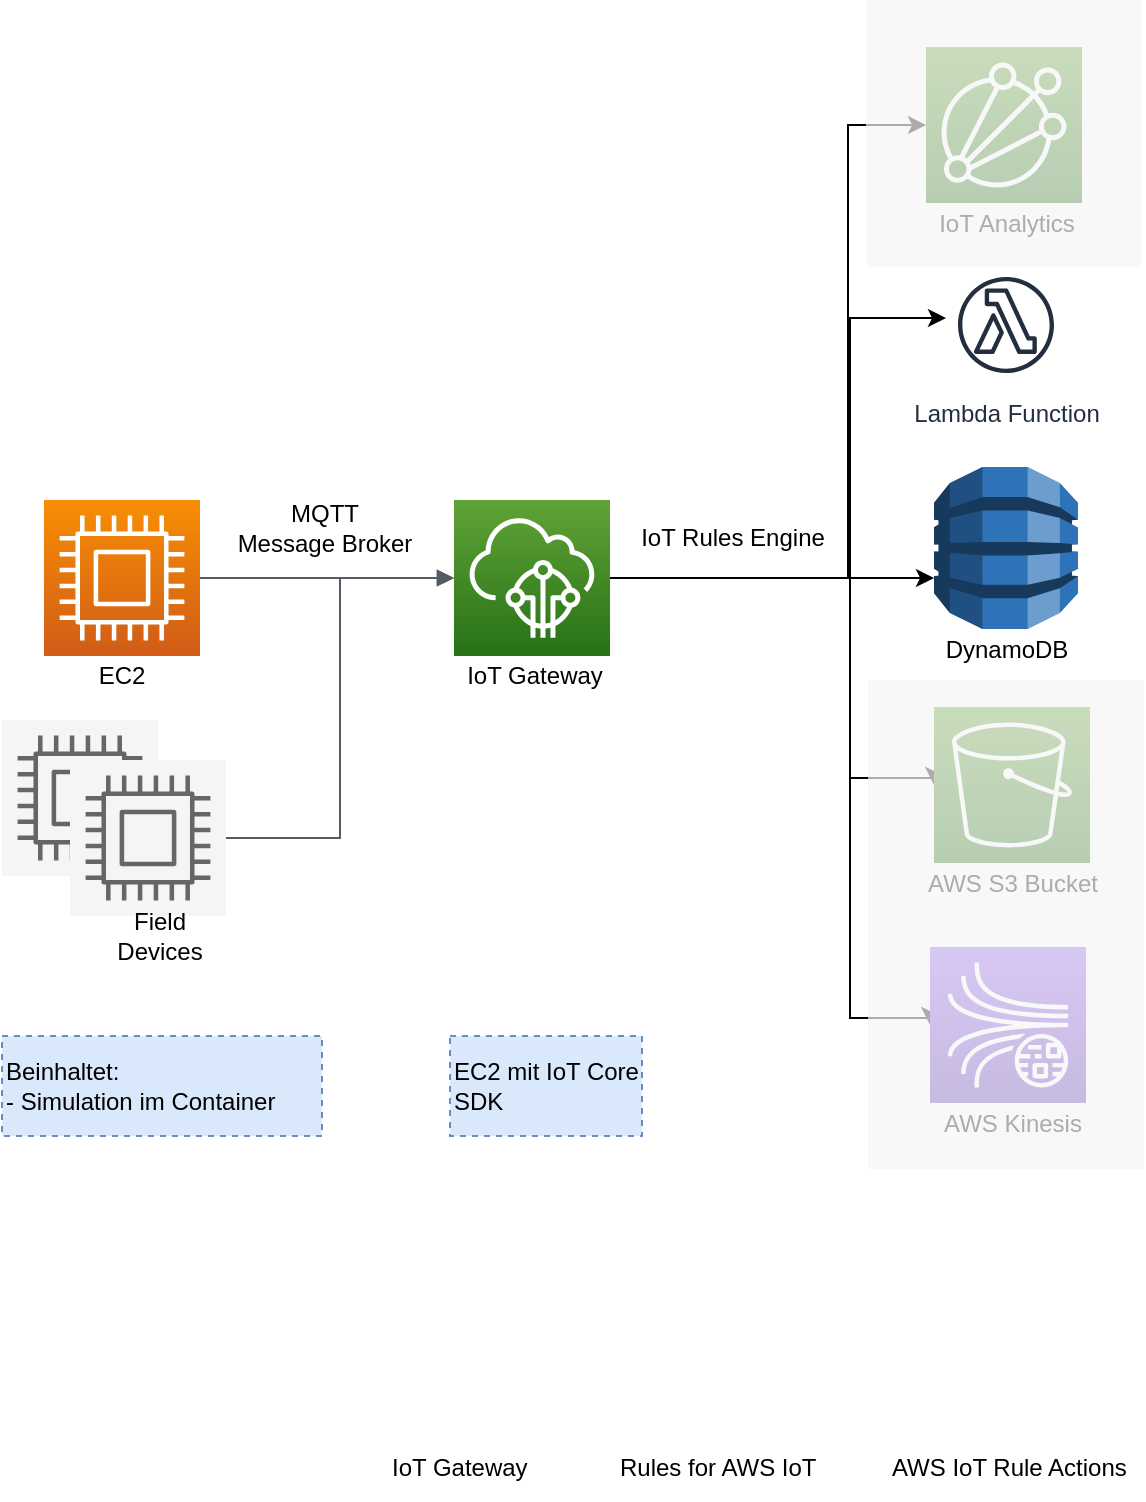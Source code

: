 <mxfile version="14.6.9" type="device"><diagram id="c7vmIrqh-iZmFUjCSniF" name="Page-1"><mxGraphModel dx="1042" dy="791" grid="1" gridSize="10" guides="1" tooltips="1" connect="1" arrows="1" fold="1" page="1" pageScale="1" pageWidth="827" pageHeight="1169" math="0" shadow="0"><root><mxCell id="0"/><mxCell id="1" parent="0"/><mxCell id="LsCPsE4KsAPTGshUv829-12" value="" style="edgeStyle=orthogonalEdgeStyle;rounded=0;orthogonalLoop=1;jettySize=auto;html=1;entryX=0;entryY=0.5;entryDx=0;entryDy=0;entryPerimeter=0;" parent="1" source="1V7YKFIiwjGBXON4dTnP-3" target="LsCPsE4KsAPTGshUv829-8" edge="1"><mxGeometry relative="1" as="geometry"><mxPoint x="341" y="159" as="targetPoint"/><Array as="points"><mxPoint x="440" y="339"/><mxPoint x="440" y="113"/></Array></mxGeometry></mxCell><mxCell id="LsCPsE4KsAPTGshUv829-19" style="edgeStyle=orthogonalEdgeStyle;rounded=0;orthogonalLoop=1;jettySize=auto;html=1;" parent="1" source="1V7YKFIiwjGBXON4dTnP-3" target="LsCPsE4KsAPTGshUv829-15" edge="1"><mxGeometry relative="1" as="geometry"><Array as="points"><mxPoint x="511" y="339"/><mxPoint x="511" y="339"/></Array></mxGeometry></mxCell><mxCell id="LsCPsE4KsAPTGshUv829-20" style="edgeStyle=orthogonalEdgeStyle;rounded=0;orthogonalLoop=1;jettySize=auto;html=1;entryX=0;entryY=0.5;entryDx=0;entryDy=0;entryPerimeter=0;" parent="1" source="1V7YKFIiwjGBXON4dTnP-3" target="LsCPsE4KsAPTGshUv829-17" edge="1"><mxGeometry relative="1" as="geometry"><Array as="points"><mxPoint x="441" y="339"/><mxPoint x="441" y="439"/></Array></mxGeometry></mxCell><mxCell id="LsCPsE4KsAPTGshUv829-23" style="edgeStyle=orthogonalEdgeStyle;rounded=0;orthogonalLoop=1;jettySize=auto;html=1;entryX=0;entryY=0.5;entryDx=0;entryDy=0;entryPerimeter=0;" parent="1" source="1V7YKFIiwjGBXON4dTnP-3" target="LsCPsE4KsAPTGshUv829-22" edge="1"><mxGeometry relative="1" as="geometry"><Array as="points"><mxPoint x="441" y="339"/><mxPoint x="441" y="559"/></Array></mxGeometry></mxCell><mxCell id="1V7YKFIiwjGBXON4dTnP-4" value="" style="edgeStyle=orthogonalEdgeStyle;html=1;endArrow=block;elbow=vertical;startArrow=none;endFill=1;strokeColor=#545B64;rounded=0;exitX=1;exitY=0.5;exitDx=0;exitDy=0;exitPerimeter=0;" parent="1" source="1V7YKFIiwjGBXON4dTnP-6" target="1V7YKFIiwjGBXON4dTnP-3" edge="1"><mxGeometry width="100" relative="1" as="geometry"><mxPoint x="93" y="339" as="sourcePoint"/><mxPoint x="183" y="360" as="targetPoint"/></mxGeometry></mxCell><mxCell id="1V7YKFIiwjGBXON4dTnP-8" value="&lt;div align=&quot;left&quot;&gt;Beinhaltet:&lt;/div&gt;&lt;div align=&quot;left&quot;&gt;- Simulation im Container&lt;/div&gt;" style="text;html=1;align=left;verticalAlign=middle;whiteSpace=wrap;rounded=0;strokeColor=#6c8ebf;dashed=1;fillColor=#dae8fc;" parent="1" vertex="1"><mxGeometry x="17" y="568" width="160" height="50" as="geometry"/></mxCell><UserObject label="IoT Gateway" link="https://docs.aws.amazon.com/iot/latest/developerguide/protocols.html?icmpid=docs_iot_console" id="LsCPsE4KsAPTGshUv829-1"><mxCell style="text;whiteSpace=wrap;html=1;" parent="1" vertex="1"><mxGeometry x="210" y="770" width="90" height="30" as="geometry"/></mxCell></UserObject><UserObject label="Rules for AWS IoT" link="https://docs.aws.amazon.com/iot/latest/developerguide/iot-rules.html?icmpid=docs_iot_console" id="LsCPsE4KsAPTGshUv829-2"><mxCell style="text;whiteSpace=wrap;html=1;" parent="1" vertex="1"><mxGeometry x="324" y="770" width="110" height="30" as="geometry"/></mxCell></UserObject><UserObject label="AWS IoT Rule Actions" link="https://docs.aws.amazon.com/iot/latest/developerguide/iot-rule-actions.html?icmpid=docs_iot_console" id="LsCPsE4KsAPTGshUv829-3"><mxCell style="text;whiteSpace=wrap;html=1;" parent="1" vertex="1"><mxGeometry x="460" y="770" width="120" height="30" as="geometry"/></mxCell></UserObject><mxCell id="LsCPsE4KsAPTGshUv829-4" value="MQTT&lt;br&gt;Message Broker" style="text;html=1;align=center;verticalAlign=middle;resizable=0;points=[];autosize=1;strokeColor=none;" parent="1" vertex="1"><mxGeometry x="123" y="299" width="110" height="30" as="geometry"/></mxCell><mxCell id="LsCPsE4KsAPTGshUv829-7" value="" style="edgeStyle=orthogonalEdgeStyle;html=1;endArrow=block;elbow=vertical;startArrow=none;endFill=1;strokeColor=#545B64;rounded=0;entryX=0;entryY=0.5;entryDx=0;entryDy=0;entryPerimeter=0;" parent="1" target="1V7YKFIiwjGBXON4dTnP-3" edge="1" source="pG77sFZQBysa_G_yLe_r-4"><mxGeometry width="100" relative="1" as="geometry"><mxPoint x="116" y="428.5" as="sourcePoint"/><mxPoint x="243" y="428.5" as="targetPoint"/></mxGeometry></mxCell><mxCell id="LsCPsE4KsAPTGshUv829-14" value="Lambda Function" style="outlineConnect=0;fontColor=#232F3E;gradientColor=none;strokeColor=#232F3E;fillColor=#ffffff;dashed=0;verticalLabelPosition=bottom;verticalAlign=top;align=center;html=1;fontSize=12;fontStyle=0;aspect=fixed;shape=mxgraph.aws4.resourceIcon;resIcon=mxgraph.aws4.lambda_function;shadow=0;" parent="1" vertex="1"><mxGeometry x="489" y="182.5" width="60" height="60" as="geometry"/></mxCell><UserObject label="IoT Rules Engine" link="https://docs.aws.amazon.com/iot/latest/developerguide/iot-rules-tutorial.html" id="LsCPsE4KsAPTGshUv829-16"><mxCell style="text;html=1;align=center;verticalAlign=middle;resizable=0;points=[];autosize=1;strokeColor=none;" parent="1" vertex="1"><mxGeometry x="327" y="309" width="110" height="20" as="geometry"/></mxCell></UserObject><mxCell id="pG77sFZQBysa_G_yLe_r-1" value="" style="group" vertex="1" connectable="0" parent="1"><mxGeometry x="38" y="300" width="78" height="98" as="geometry"/></mxCell><mxCell id="1V7YKFIiwjGBXON4dTnP-5" value="EC2" style="text;html=1;strokeColor=none;fillColor=none;align=center;verticalAlign=middle;whiteSpace=wrap;rounded=0;" parent="pG77sFZQBysa_G_yLe_r-1" vertex="1"><mxGeometry x="19" y="78" width="40" height="20" as="geometry"/></mxCell><mxCell id="1V7YKFIiwjGBXON4dTnP-6" value="" style="points=[[0,0,0],[0.25,0,0],[0.5,0,0],[0.75,0,0],[1,0,0],[0,1,0],[0.25,1,0],[0.5,1,0],[0.75,1,0],[1,1,0],[0,0.25,0],[0,0.5,0],[0,0.75,0],[1,0.25,0],[1,0.5,0],[1,0.75,0]];outlineConnect=0;fontColor=#232F3E;gradientColor=#F78E04;gradientDirection=north;fillColor=#D05C17;strokeColor=#ffffff;dashed=0;verticalLabelPosition=bottom;verticalAlign=top;align=center;html=1;fontSize=12;fontStyle=0;aspect=fixed;shape=mxgraph.aws4.resourceIcon;resIcon=mxgraph.aws4.compute;" parent="pG77sFZQBysa_G_yLe_r-1" vertex="1"><mxGeometry width="78" height="78" as="geometry"/></mxCell><mxCell id="pG77sFZQBysa_G_yLe_r-2" value="" style="group" vertex="1" connectable="0" parent="1"><mxGeometry x="243" y="300" width="80" height="98" as="geometry"/></mxCell><mxCell id="1V7YKFIiwjGBXON4dTnP-3" value="" style="points=[[0,0,0],[0.25,0,0],[0.5,0,0],[0.75,0,0],[1,0,0],[0,1,0],[0.25,1,0],[0.5,1,0],[0.75,1,0],[1,1,0],[0,0.25,0],[0,0.5,0],[0,0.75,0],[1,0.25,0],[1,0.5,0],[1,0.75,0]];outlineConnect=0;fontColor=#232F3E;gradientColor=#60A337;gradientDirection=north;fillColor=#277116;strokeColor=#ffffff;dashed=0;verticalLabelPosition=bottom;verticalAlign=top;align=center;html=1;fontSize=12;fontStyle=0;aspect=fixed;shape=mxgraph.aws4.resourceIcon;resIcon=mxgraph.aws4.iot_core;" parent="pG77sFZQBysa_G_yLe_r-2" vertex="1"><mxGeometry width="78" height="78" as="geometry"/></mxCell><mxCell id="LsCPsE4KsAPTGshUv829-5" value="IoT Gateway" style="text;html=1;align=center;verticalAlign=middle;resizable=0;points=[];autosize=1;strokeColor=none;" parent="pG77sFZQBysa_G_yLe_r-2" vertex="1"><mxGeometry y="78" width="80" height="20" as="geometry"/></mxCell><mxCell id="pG77sFZQBysa_G_yLe_r-3" value="" style="group" vertex="1" connectable="0" parent="1"><mxGeometry x="479" y="73.5" width="108" height="221" as="geometry"/></mxCell><mxCell id="LsCPsE4KsAPTGshUv829-8" value="" style="points=[[0,0,0],[0.25,0,0],[0.5,0,0],[0.75,0,0],[1,0,0],[0,1,0],[0.25,1,0],[0.5,1,0],[0.75,1,0],[1,1,0],[0,0.25,0],[0,0.5,0],[0,0.75,0],[1,0.25,0],[1,0.5,0],[1,0.75,0]];outlineConnect=0;fontColor=#232F3E;gradientColor=#60A337;gradientDirection=north;fillColor=#277116;strokeColor=#ffffff;dashed=0;verticalLabelPosition=bottom;verticalAlign=top;align=center;html=1;fontSize=12;fontStyle=0;aspect=fixed;shape=mxgraph.aws4.resourceIcon;resIcon=mxgraph.aws4.iot_analytics;shadow=0;" parent="pG77sFZQBysa_G_yLe_r-3" vertex="1"><mxGeometry width="78" height="78" as="geometry"/></mxCell><mxCell id="LsCPsE4KsAPTGshUv829-9" value="IoT Analytics" style="text;html=1;align=center;verticalAlign=middle;resizable=0;points=[];autosize=1;strokeColor=none;" parent="pG77sFZQBysa_G_yLe_r-3" vertex="1"><mxGeometry y="78" width="80" height="20" as="geometry"/></mxCell><mxCell id="pG77sFZQBysa_G_yLe_r-26" value="" style="rounded=0;whiteSpace=wrap;html=1;shadow=0;dashed=1;fillColor=#f5f5f5;fontColor=#333333;fillOpacity=70;strokeColor=none;" vertex="1" parent="pG77sFZQBysa_G_yLe_r-3"><mxGeometry x="-30" y="-23.5" width="138" height="133.5" as="geometry"/></mxCell><mxCell id="pG77sFZQBysa_G_yLe_r-6" value="" style="group" vertex="1" connectable="0" parent="1"><mxGeometry x="17" y="410" width="112" height="118" as="geometry"/></mxCell><mxCell id="LsCPsE4KsAPTGshUv829-6" value="" style="points=[[0,0,0],[0.25,0,0],[0.5,0,0],[0.75,0,0],[1,0,0],[0,1,0],[0.25,1,0],[0.5,1,0],[0.75,1,0],[1,1,0],[0,0.25,0],[0,0.5,0],[0,0.75,0],[1,0.25,0],[1,0.5,0],[1,0.75,0]];outlineConnect=0;gradientDirection=north;dashed=0;verticalLabelPosition=bottom;verticalAlign=top;align=center;html=1;fontSize=12;fontStyle=0;aspect=fixed;shape=mxgraph.aws4.resourceIcon;resIcon=mxgraph.aws4.compute;shadow=0;fillColor=#f5f5f5;strokeColor=#666666;fontColor=#333333;" parent="pG77sFZQBysa_G_yLe_r-6" vertex="1"><mxGeometry width="78" height="78" as="geometry"/></mxCell><mxCell id="pG77sFZQBysa_G_yLe_r-4" value="" style="points=[[0,0,0],[0.25,0,0],[0.5,0,0],[0.75,0,0],[1,0,0],[0,1,0],[0.25,1,0],[0.5,1,0],[0.75,1,0],[1,1,0],[0,0.25,0],[0,0.5,0],[0,0.75,0],[1,0.25,0],[1,0.5,0],[1,0.75,0]];outlineConnect=0;gradientDirection=north;dashed=0;verticalLabelPosition=bottom;verticalAlign=top;align=center;html=1;fontSize=12;fontStyle=0;aspect=fixed;shape=mxgraph.aws4.resourceIcon;resIcon=mxgraph.aws4.compute;shadow=0;fillColor=#f5f5f5;strokeColor=#666666;fontColor=#333333;" vertex="1" parent="pG77sFZQBysa_G_yLe_r-6"><mxGeometry x="34" y="20" width="78" height="78" as="geometry"/></mxCell><mxCell id="pG77sFZQBysa_G_yLe_r-5" value="Field Devices" style="text;html=1;strokeColor=none;fillColor=none;align=center;verticalAlign=middle;whiteSpace=wrap;rounded=0;" vertex="1" parent="pG77sFZQBysa_G_yLe_r-6"><mxGeometry x="59" y="98" width="40" height="20" as="geometry"/></mxCell><mxCell id="pG77sFZQBysa_G_yLe_r-8" value="" style="group" vertex="1" connectable="0" parent="1"><mxGeometry x="477" y="523.5" width="90" height="98" as="geometry"/></mxCell><mxCell id="LsCPsE4KsAPTGshUv829-22" value="" style="points=[[0,0,0],[0.25,0,0],[0.5,0,0],[0.75,0,0],[1,0,0],[0,1,0],[0.25,1,0],[0.5,1,0],[0.75,1,0],[1,1,0],[0,0.25,0],[0,0.5,0],[0,0.75,0],[1,0.25,0],[1,0.5,0],[1,0.75,0]];outlineConnect=0;fontColor=#232F3E;gradientColor=#945DF2;gradientDirection=north;fillColor=#5A30B5;strokeColor=#ffffff;dashed=0;verticalLabelPosition=bottom;verticalAlign=top;align=center;html=1;fontSize=12;fontStyle=0;aspect=fixed;shape=mxgraph.aws4.resourceIcon;resIcon=mxgraph.aws4.kinesis_data_streams;shadow=0;" parent="pG77sFZQBysa_G_yLe_r-8" vertex="1"><mxGeometry x="4" width="78" height="78" as="geometry"/></mxCell><mxCell id="pG77sFZQBysa_G_yLe_r-7" value="AWS Kinesis" style="text;html=1;align=center;verticalAlign=middle;resizable=0;points=[];autosize=1;strokeColor=none;" vertex="1" parent="pG77sFZQBysa_G_yLe_r-8"><mxGeometry y="78" width="90" height="20" as="geometry"/></mxCell><mxCell id="pG77sFZQBysa_G_yLe_r-10" value="" style="group" vertex="1" connectable="0" parent="1"><mxGeometry x="472" y="403.5" width="100" height="98" as="geometry"/></mxCell><mxCell id="LsCPsE4KsAPTGshUv829-17" value="" style="points=[[0,0,0],[0.25,0,0],[0.5,0,0],[0.75,0,0],[1,0,0],[0,1,0],[0.25,1,0],[0.5,1,0],[0.75,1,0],[1,1,0],[0,0.25,0],[0,0.5,0],[0,0.75,0],[1,0.25,0],[1,0.5,0],[1,0.75,0]];outlineConnect=0;fontColor=#232F3E;gradientColor=#60A337;gradientDirection=north;fillColor=#277116;strokeColor=#ffffff;dashed=0;verticalLabelPosition=bottom;verticalAlign=top;align=center;html=1;fontSize=12;fontStyle=0;aspect=fixed;shape=mxgraph.aws4.resourceIcon;resIcon=mxgraph.aws4.s3;shadow=0;" parent="pG77sFZQBysa_G_yLe_r-10" vertex="1"><mxGeometry x="11" width="78" height="78" as="geometry"/></mxCell><mxCell id="pG77sFZQBysa_G_yLe_r-9" value="AWS S3 Bucket" style="text;html=1;align=center;verticalAlign=middle;resizable=0;points=[];autosize=1;strokeColor=none;" vertex="1" parent="pG77sFZQBysa_G_yLe_r-10"><mxGeometry y="78" width="100" height="20" as="geometry"/></mxCell><mxCell id="pG77sFZQBysa_G_yLe_r-12" value="" style="group" vertex="1" connectable="0" parent="1"><mxGeometry x="482" y="283.5" width="80" height="101" as="geometry"/></mxCell><mxCell id="pG77sFZQBysa_G_yLe_r-13" value="" style="group" vertex="1" connectable="0" parent="pG77sFZQBysa_G_yLe_r-12"><mxGeometry x="-3" width="80" height="101" as="geometry"/></mxCell><mxCell id="LsCPsE4KsAPTGshUv829-15" value="" style="outlineConnect=0;dashed=0;verticalLabelPosition=bottom;verticalAlign=top;align=center;html=1;shape=mxgraph.aws3.dynamo_db;fillColor=#2E73B8;gradientColor=none;shadow=0;" parent="pG77sFZQBysa_G_yLe_r-13" vertex="1"><mxGeometry x="4" width="72" height="81" as="geometry"/></mxCell><mxCell id="pG77sFZQBysa_G_yLe_r-11" value="&lt;div&gt;DynamoDB&lt;/div&gt;" style="text;html=1;align=center;verticalAlign=middle;resizable=0;points=[];autosize=1;strokeColor=none;" vertex="1" parent="pG77sFZQBysa_G_yLe_r-13"><mxGeometry y="81" width="80" height="20" as="geometry"/></mxCell><mxCell id="pG77sFZQBysa_G_yLe_r-15" value="&lt;div align=&quot;left&quot;&gt;EC2 mit IoT Core SDK&lt;br&gt;&lt;/div&gt;" style="text;html=1;align=left;verticalAlign=middle;whiteSpace=wrap;rounded=0;dashed=1;shadow=0;fillColor=#dae8fc;strokeColor=#6c8ebf;" vertex="1" parent="1"><mxGeometry x="241" y="568" width="96" height="50" as="geometry"/></mxCell><mxCell id="pG77sFZQBysa_G_yLe_r-16" style="edgeStyle=orthogonalEdgeStyle;rounded=0;orthogonalLoop=1;jettySize=auto;html=1;" edge="1" parent="1" source="1V7YKFIiwjGBXON4dTnP-3" target="LsCPsE4KsAPTGshUv829-14"><mxGeometry relative="1" as="geometry"><mxPoint x="551" y="209" as="targetPoint"/><Array as="points"><mxPoint x="441" y="339"/><mxPoint x="441" y="209"/></Array></mxGeometry></mxCell><mxCell id="pG77sFZQBysa_G_yLe_r-20" value="" style="rounded=0;whiteSpace=wrap;html=1;shadow=0;dashed=1;fillColor=#f5f5f5;fontColor=#333333;fillOpacity=70;strokeColor=none;" vertex="1" parent="1"><mxGeometry x="450" y="390" width="138" height="244.5" as="geometry"/></mxCell></root></mxGraphModel></diagram></mxfile>